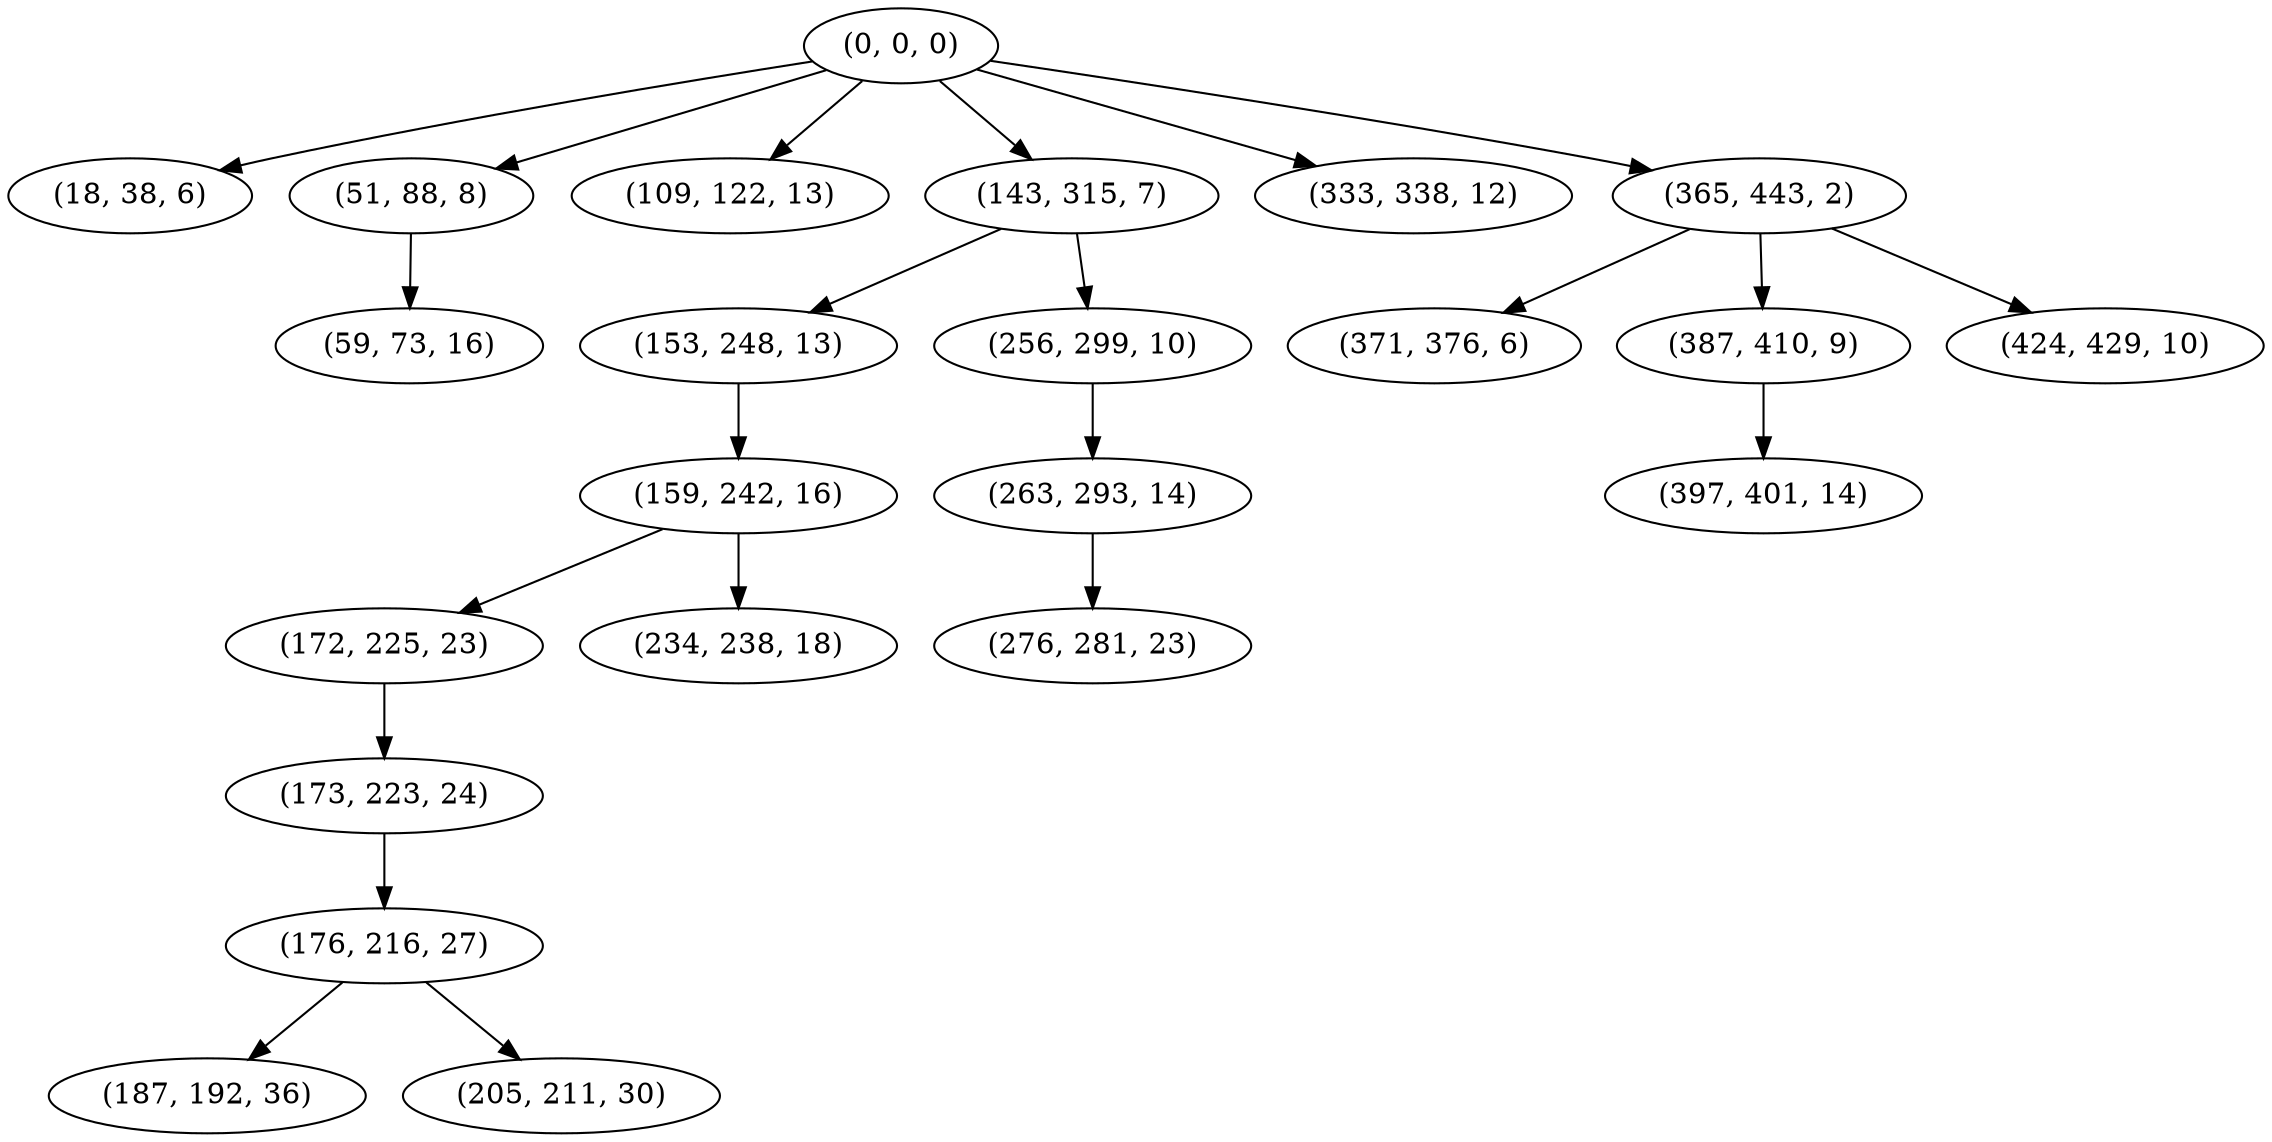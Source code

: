 digraph tree {
    "(0, 0, 0)";
    "(18, 38, 6)";
    "(51, 88, 8)";
    "(59, 73, 16)";
    "(109, 122, 13)";
    "(143, 315, 7)";
    "(153, 248, 13)";
    "(159, 242, 16)";
    "(172, 225, 23)";
    "(173, 223, 24)";
    "(176, 216, 27)";
    "(187, 192, 36)";
    "(205, 211, 30)";
    "(234, 238, 18)";
    "(256, 299, 10)";
    "(263, 293, 14)";
    "(276, 281, 23)";
    "(333, 338, 12)";
    "(365, 443, 2)";
    "(371, 376, 6)";
    "(387, 410, 9)";
    "(397, 401, 14)";
    "(424, 429, 10)";
    "(0, 0, 0)" -> "(18, 38, 6)";
    "(0, 0, 0)" -> "(51, 88, 8)";
    "(0, 0, 0)" -> "(109, 122, 13)";
    "(0, 0, 0)" -> "(143, 315, 7)";
    "(0, 0, 0)" -> "(333, 338, 12)";
    "(0, 0, 0)" -> "(365, 443, 2)";
    "(51, 88, 8)" -> "(59, 73, 16)";
    "(143, 315, 7)" -> "(153, 248, 13)";
    "(143, 315, 7)" -> "(256, 299, 10)";
    "(153, 248, 13)" -> "(159, 242, 16)";
    "(159, 242, 16)" -> "(172, 225, 23)";
    "(159, 242, 16)" -> "(234, 238, 18)";
    "(172, 225, 23)" -> "(173, 223, 24)";
    "(173, 223, 24)" -> "(176, 216, 27)";
    "(176, 216, 27)" -> "(187, 192, 36)";
    "(176, 216, 27)" -> "(205, 211, 30)";
    "(256, 299, 10)" -> "(263, 293, 14)";
    "(263, 293, 14)" -> "(276, 281, 23)";
    "(365, 443, 2)" -> "(371, 376, 6)";
    "(365, 443, 2)" -> "(387, 410, 9)";
    "(365, 443, 2)" -> "(424, 429, 10)";
    "(387, 410, 9)" -> "(397, 401, 14)";
}
